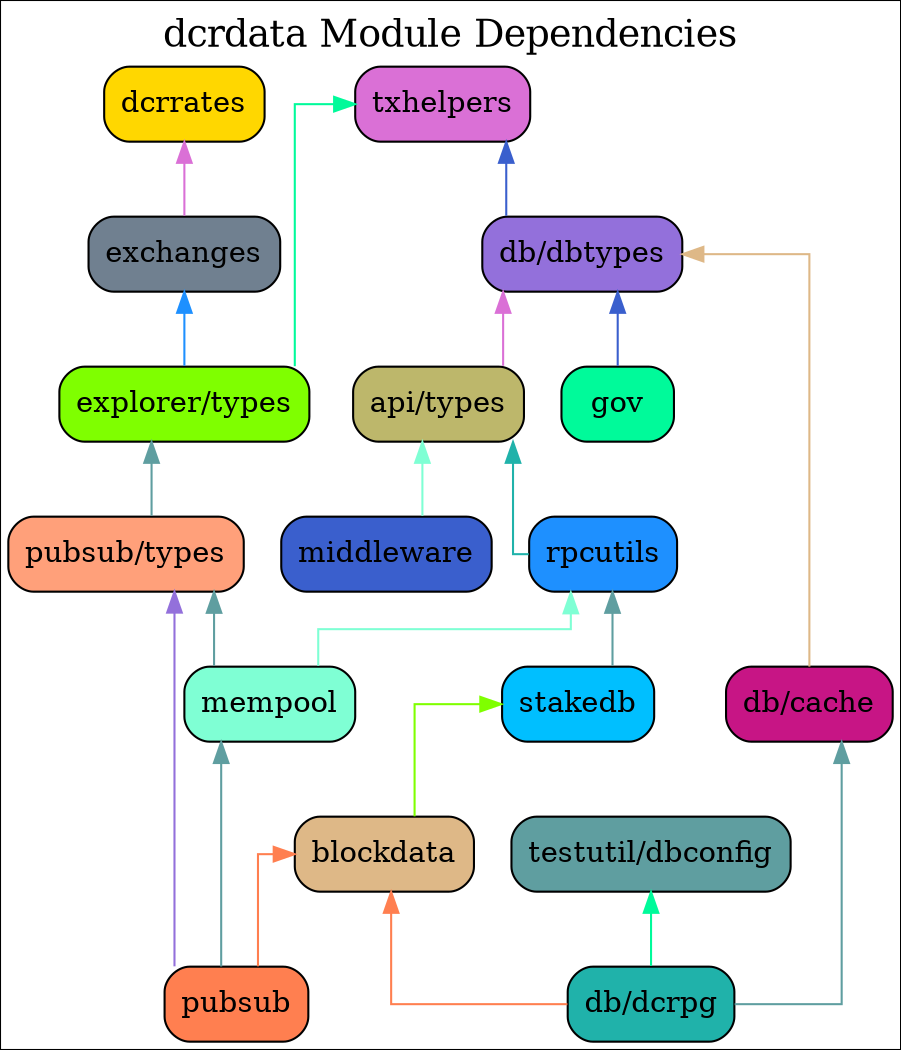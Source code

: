 digraph {
	graph [splines=ortho colorscheme=svg label=<dcrdata Module Dependencies> labelloc=t fontsize=18.0]
	node [shape=box style="filled, rounded"]

	apitypes [label="api/types" fillcolor=darkkhaki]
	mempool [label="mempool" fillcolor=aquamarine]
	pubsub [label="pubsub" fillcolor=coral]
	pubsubtypes [label="pubsub/types" fillcolor=lightsalmon]
	//semver [label="semver" fillcolor=cadetblue]
	dbtypes [label="db/dbtypes" fillcolor=mediumpurple]
	dcrpg [label="db/dcrpg" fillcolor=lightseagreen]
	dbcache [label="db/cache" fillcolor=mediumvioletred]
	blockdata [label="blockdata" fillcolor=burlywood]
	rpcutils [label="rpcutils" fillcolor=dodgerblue]
	stakedb [label="stakedb" fillcolor=deepskyblue]
	gov [label="gov" fillcolor=mediumspringgreen]
	dcrrates [label="dcrrates" fillcolor=gold]
	txhelpers [label="txhelpers" fillcolor=orchid]
	exchanges [label="exchanges" fillcolor=slategray]
	exptypes [label="explorer/types" fillcolor=chartreuse]
	middleware  [label="middleware" fillcolor=royalblue3]
	dbconfig [label="testutil/dbconfig" fillcolor=cadetblue]
	//dcrdata [label="dcrdata" fillcolor=chocolate]

	//{rank=min txhelpers}
	//{rank=max dcrpg pubsub}
	//{rank=same rpcutils middleware}

	apitypes -> middleware [dir=back color=aquamarine]
	//apitypes -> dcrpg [dir=back color=coral]
	blockdata -> dcrpg [dir=back color=coral]
	dbcache -> dcrpg [dir=back color=cadetblue]
	//dbtypes -> dcrpg [dir=back color=aquamarine]
	//rpcutils -> dcrpg [dir=back color=cadetblue]
	//semver -> dcrpg [dir=back color=mediumpurple]
	//stakedb -> dcrpg [dir=back color=lightseagreen]
	//txhelpers -> dcrpg [dir=back color=mediumvioletred]
	dbconfig -> dcrpg [dir=back color=mediumspringgreen]
	//apitypes -> dbcache [dir=back color=burlywood]
	dbtypes -> dbcache [dir=back color=burlywood]
	exchanges -> exptypes [dir=back color=dodgerblue]
	txhelpers -> exptypes [dir=back color=mediumspringgreen]
	//apitypes -> blockdata [dir=back color=bisque]
	//dbtypes -> blockdata [dir=back color=gold]
	stakedb -> blockdata [dir=back color=chartreuse]
	//txhelpers -> blockdata [dir=back color=royalblue3]
	dcrrates -> exchanges [dir=back color=orchid]
	dbtypes -> apitypes [dir=back color=orchid]
	//txhelpers -> apitypes [dir=back color=aquamarine]
	//apitypes -> stakedb [dir=back color=coral]
	rpcutils -> stakedb [dir=back color=cadetblue]
	//txhelpers -> stakedb [dir=back color=aquamarine]
	txhelpers -> dbtypes [dir=back color=royalblue3]
	//semver -> txhelpers [dir=back color=slategray]
	//apitypes -> mempool [dir=back color=orchid]
	//dbtypes -> mempool [dir=back color=orchid]
	//exptypes -> mempool [dir=back color=coral]
	pubsubtypes -> mempool [dir=back color=cadetblue]
	rpcutils -> mempool [dir=back color=aquamarine]
	//txhelpers -> mempool [dir=back color=cadetblue]
	apitypes ->  rpcutils [dir=back color=lightseagreen]
	//semver -> rpcutils [dir=back color=burlywood]
	//txhelpers -> rpcutils [dir=back color=burlywood]
	dbtypes -> gov [dir=back color=royalblue3]
	exptypes -> pubsubtypes [dir=back color=cadetblue]
	blockdata -> pubsub [dir=back color=coral]
	//dbtypes -> pubsub [dir=back color=cadetblue]
	//exptypes -> pubsub [dir=back color=aquamarine]
	mempool -> pubsub [dir=back color=cadetblue]
	pubsubtypes -> pubsub [dir=back color=mediumpurple]
	//txhelpers ->  pubsub [dir=back color=lightseagreen]

	// apitypes -> dcrdata [dir=back color=darkolivegreen2]
	// blockdata -> dcrdata [dir=back color=slategray]
	// dbtypes -> dcrdata [dir=back color=darkkhaki]
	// dcrpg -> dcrdata [dir=back color=lightsalmon]
	// exchanges -> dcrdata [dir=back color=mistyrose]
	// exptypes -> dcrdata [dir=back color=mediumseagreen]
	// gov -> dcrdata [dir=back color=khaki]
	// mempool -> dcrdata [dir=back color=deepskyblue]
	// middleware -> dcrdata [dir=back color=mistyrose]
	// pubsub -> dcrdata [dir=back color=mediumseagreen]
	// pubsubtypes -> dcrdata [dir=back color=khaki]
	// rpcutils -> dcrdata [dir=back color=deepskyblue]
	// //semver -> dcrdata [dir=back color=mistyrose]
	// stakedb -> dcrdata [dir=back color=mediumseagreen]
	// txhelpers -> dcrdata [dir=back color=khaki]
}
